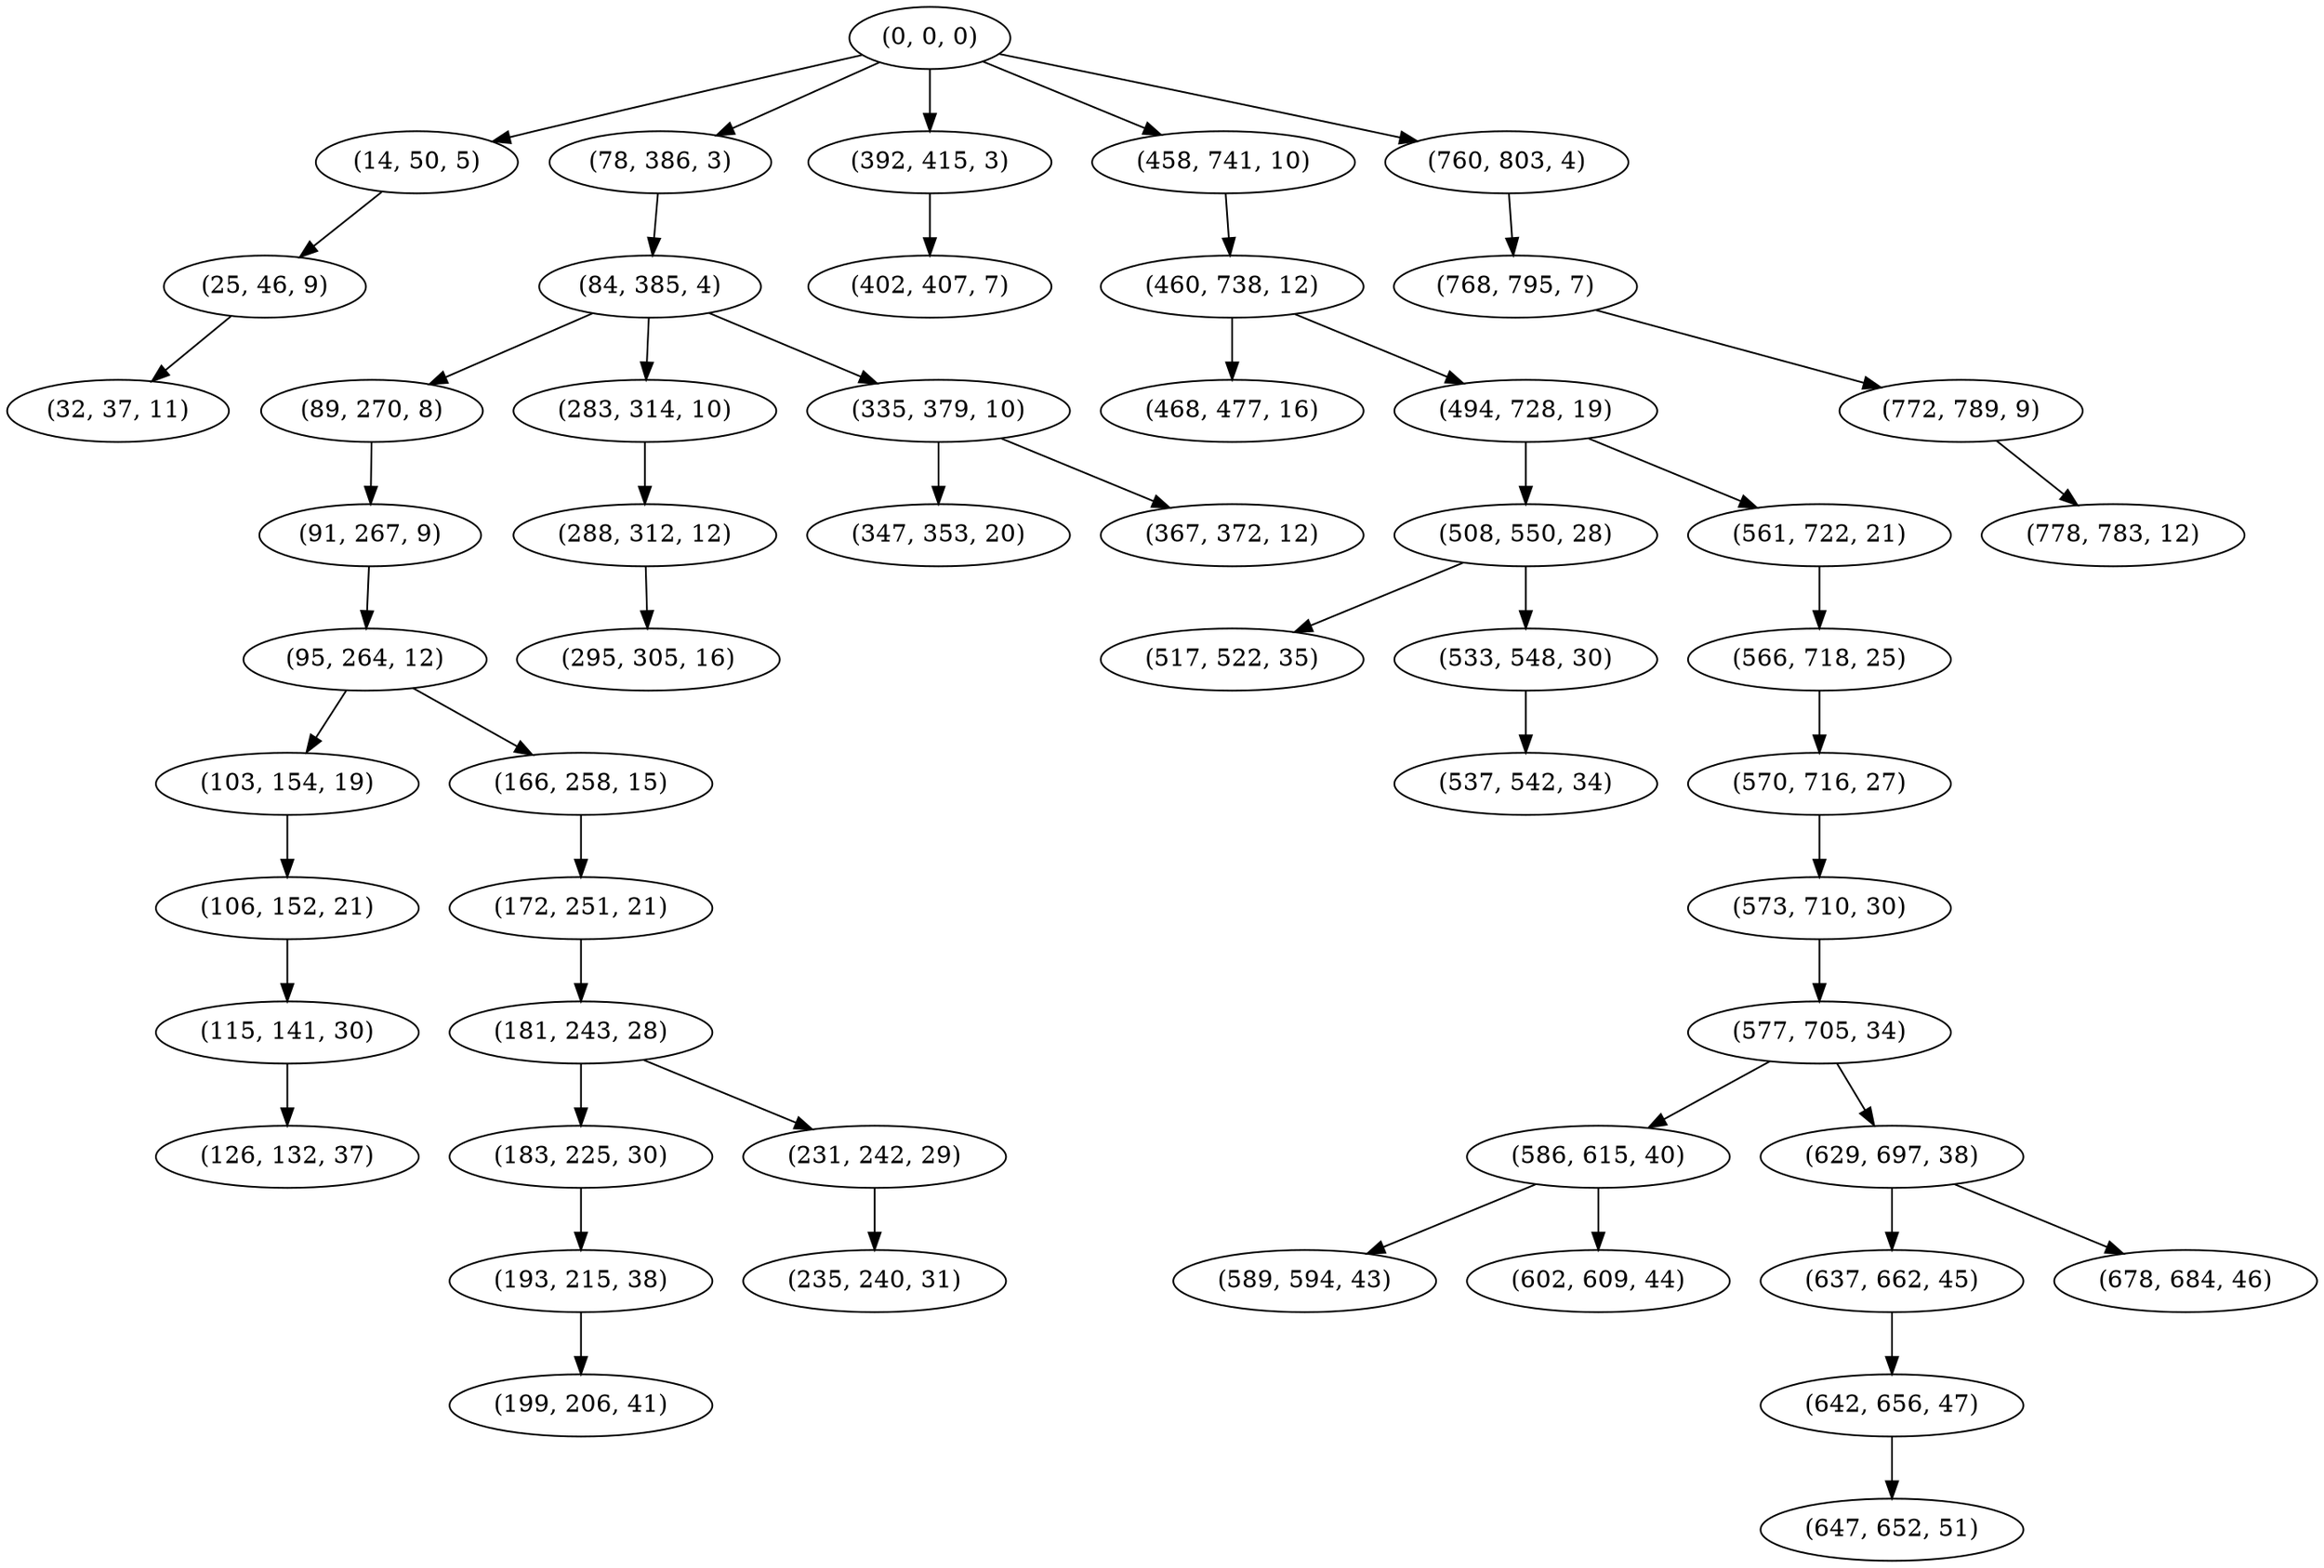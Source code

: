 digraph tree {
    "(0, 0, 0)";
    "(14, 50, 5)";
    "(25, 46, 9)";
    "(32, 37, 11)";
    "(78, 386, 3)";
    "(84, 385, 4)";
    "(89, 270, 8)";
    "(91, 267, 9)";
    "(95, 264, 12)";
    "(103, 154, 19)";
    "(106, 152, 21)";
    "(115, 141, 30)";
    "(126, 132, 37)";
    "(166, 258, 15)";
    "(172, 251, 21)";
    "(181, 243, 28)";
    "(183, 225, 30)";
    "(193, 215, 38)";
    "(199, 206, 41)";
    "(231, 242, 29)";
    "(235, 240, 31)";
    "(283, 314, 10)";
    "(288, 312, 12)";
    "(295, 305, 16)";
    "(335, 379, 10)";
    "(347, 353, 20)";
    "(367, 372, 12)";
    "(392, 415, 3)";
    "(402, 407, 7)";
    "(458, 741, 10)";
    "(460, 738, 12)";
    "(468, 477, 16)";
    "(494, 728, 19)";
    "(508, 550, 28)";
    "(517, 522, 35)";
    "(533, 548, 30)";
    "(537, 542, 34)";
    "(561, 722, 21)";
    "(566, 718, 25)";
    "(570, 716, 27)";
    "(573, 710, 30)";
    "(577, 705, 34)";
    "(586, 615, 40)";
    "(589, 594, 43)";
    "(602, 609, 44)";
    "(629, 697, 38)";
    "(637, 662, 45)";
    "(642, 656, 47)";
    "(647, 652, 51)";
    "(678, 684, 46)";
    "(760, 803, 4)";
    "(768, 795, 7)";
    "(772, 789, 9)";
    "(778, 783, 12)";
    "(0, 0, 0)" -> "(14, 50, 5)";
    "(0, 0, 0)" -> "(78, 386, 3)";
    "(0, 0, 0)" -> "(392, 415, 3)";
    "(0, 0, 0)" -> "(458, 741, 10)";
    "(0, 0, 0)" -> "(760, 803, 4)";
    "(14, 50, 5)" -> "(25, 46, 9)";
    "(25, 46, 9)" -> "(32, 37, 11)";
    "(78, 386, 3)" -> "(84, 385, 4)";
    "(84, 385, 4)" -> "(89, 270, 8)";
    "(84, 385, 4)" -> "(283, 314, 10)";
    "(84, 385, 4)" -> "(335, 379, 10)";
    "(89, 270, 8)" -> "(91, 267, 9)";
    "(91, 267, 9)" -> "(95, 264, 12)";
    "(95, 264, 12)" -> "(103, 154, 19)";
    "(95, 264, 12)" -> "(166, 258, 15)";
    "(103, 154, 19)" -> "(106, 152, 21)";
    "(106, 152, 21)" -> "(115, 141, 30)";
    "(115, 141, 30)" -> "(126, 132, 37)";
    "(166, 258, 15)" -> "(172, 251, 21)";
    "(172, 251, 21)" -> "(181, 243, 28)";
    "(181, 243, 28)" -> "(183, 225, 30)";
    "(181, 243, 28)" -> "(231, 242, 29)";
    "(183, 225, 30)" -> "(193, 215, 38)";
    "(193, 215, 38)" -> "(199, 206, 41)";
    "(231, 242, 29)" -> "(235, 240, 31)";
    "(283, 314, 10)" -> "(288, 312, 12)";
    "(288, 312, 12)" -> "(295, 305, 16)";
    "(335, 379, 10)" -> "(347, 353, 20)";
    "(335, 379, 10)" -> "(367, 372, 12)";
    "(392, 415, 3)" -> "(402, 407, 7)";
    "(458, 741, 10)" -> "(460, 738, 12)";
    "(460, 738, 12)" -> "(468, 477, 16)";
    "(460, 738, 12)" -> "(494, 728, 19)";
    "(494, 728, 19)" -> "(508, 550, 28)";
    "(494, 728, 19)" -> "(561, 722, 21)";
    "(508, 550, 28)" -> "(517, 522, 35)";
    "(508, 550, 28)" -> "(533, 548, 30)";
    "(533, 548, 30)" -> "(537, 542, 34)";
    "(561, 722, 21)" -> "(566, 718, 25)";
    "(566, 718, 25)" -> "(570, 716, 27)";
    "(570, 716, 27)" -> "(573, 710, 30)";
    "(573, 710, 30)" -> "(577, 705, 34)";
    "(577, 705, 34)" -> "(586, 615, 40)";
    "(577, 705, 34)" -> "(629, 697, 38)";
    "(586, 615, 40)" -> "(589, 594, 43)";
    "(586, 615, 40)" -> "(602, 609, 44)";
    "(629, 697, 38)" -> "(637, 662, 45)";
    "(629, 697, 38)" -> "(678, 684, 46)";
    "(637, 662, 45)" -> "(642, 656, 47)";
    "(642, 656, 47)" -> "(647, 652, 51)";
    "(760, 803, 4)" -> "(768, 795, 7)";
    "(768, 795, 7)" -> "(772, 789, 9)";
    "(772, 789, 9)" -> "(778, 783, 12)";
}
